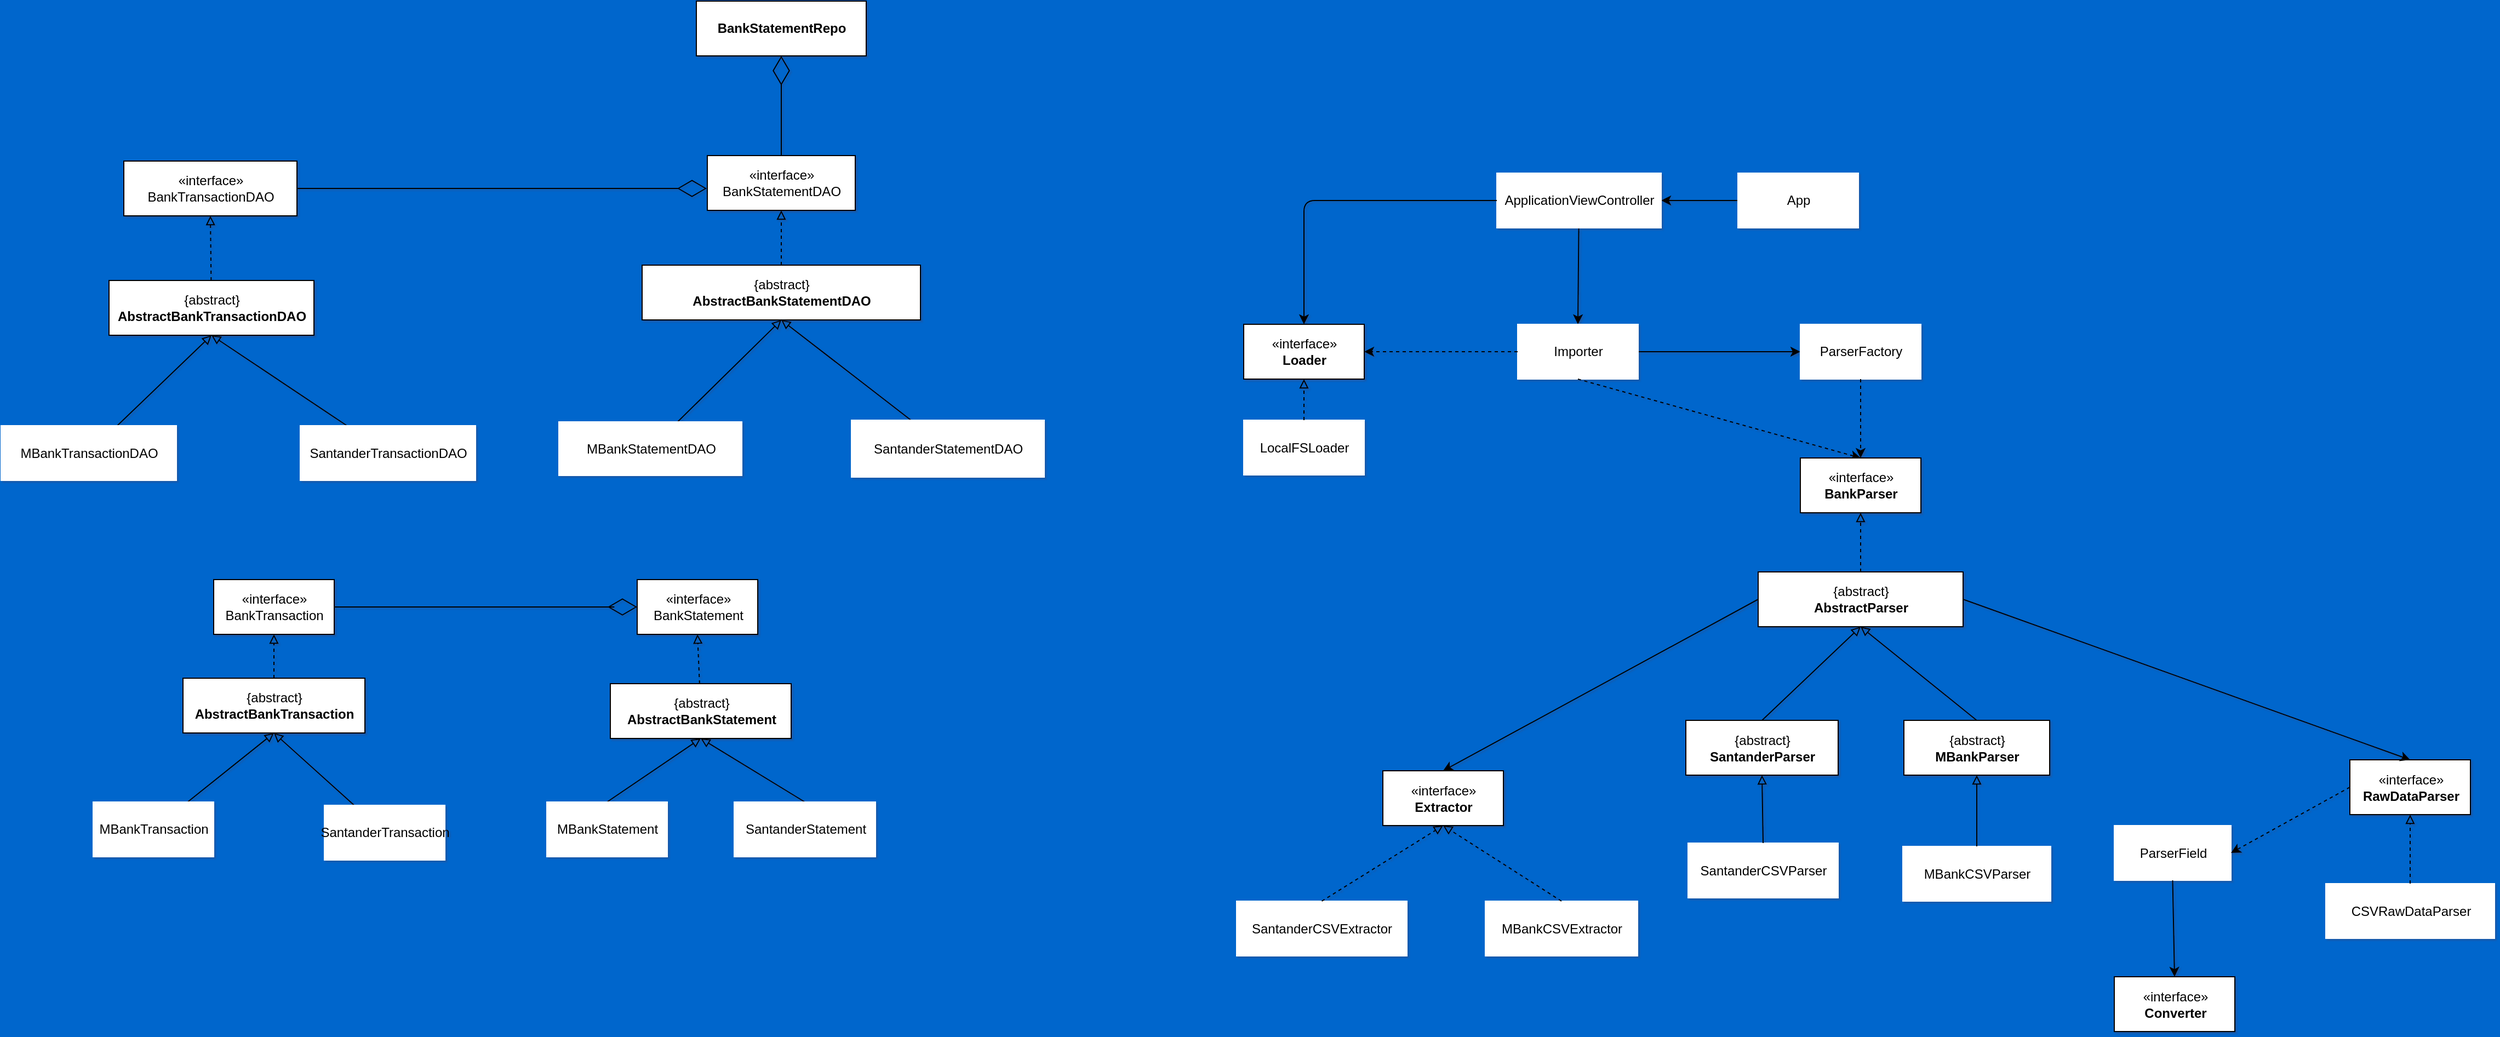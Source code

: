 <mxfile>
    <diagram id="9rj-6rYq0620FnUQyq_z" name="Diagram klas">
        <mxGraphModel dx="2849" dy="771" grid="0" gridSize="10" guides="1" tooltips="1" connect="1" arrows="1" fold="1" page="1" pageScale="1" pageWidth="1700" pageHeight="1100" background="#0066CC" math="0" shadow="1">
            <root>
                <mxCell id="0"/>
                <mxCell id="1" parent="0"/>
                <mxCell id="23" value="«interface»&lt;br&gt;BankTransaction" style="html=1;" parent="1" vertex="1">
                    <mxGeometry x="-820" y="612" width="110" height="50" as="geometry"/>
                </mxCell>
                <mxCell id="30" style="edgeStyle=none;html=1;entryX=0.5;entryY=1;entryDx=0;entryDy=0;endArrow=block;endFill=0;dashed=1;" parent="1" source="24" target="23" edge="1">
                    <mxGeometry relative="1" as="geometry"/>
                </mxCell>
                <mxCell id="24" value="{abstract}&lt;br&gt;&lt;b&gt;AbstractBankTransaction&lt;/b&gt;" style="html=1;" parent="1" vertex="1">
                    <mxGeometry x="-848" y="702" width="166" height="50" as="geometry"/>
                </mxCell>
                <mxCell id="29" style="edgeStyle=none;html=1;entryX=0.5;entryY=1;entryDx=0;entryDy=0;endArrow=block;endFill=0;" parent="1" source="26" target="24" edge="1">
                    <mxGeometry relative="1" as="geometry"/>
                </mxCell>
                <mxCell id="26" value="SantanderTransaction" style="html=1;strokeColor=#FFFFFF;" parent="1" vertex="1">
                    <mxGeometry x="-719" y="818" width="110" height="50" as="geometry"/>
                </mxCell>
                <mxCell id="28" style="edgeStyle=none;html=1;entryX=0.5;entryY=1;entryDx=0;entryDy=0;endArrow=block;endFill=0;" parent="1" source="27" target="24" edge="1">
                    <mxGeometry relative="1" as="geometry"/>
                </mxCell>
                <mxCell id="27" value="MBankTransaction" style="html=1;strokeColor=#FFFFFF;" parent="1" vertex="1">
                    <mxGeometry x="-930" y="815" width="110" height="50" as="geometry"/>
                </mxCell>
                <mxCell id="34" value="«interface»&lt;br&gt;BankStatement" style="html=1;" parent="1" vertex="1">
                    <mxGeometry x="-433.5" y="612" width="110" height="50" as="geometry"/>
                </mxCell>
                <mxCell id="35" style="edgeStyle=none;html=1;entryX=0.5;entryY=1;entryDx=0;entryDy=0;endArrow=block;endFill=0;dashed=1;" parent="1" source="36" target="34" edge="1">
                    <mxGeometry relative="1" as="geometry"/>
                </mxCell>
                <mxCell id="36" value="{abstract}&lt;br&gt;&lt;b&gt;AbstractBankStatement&lt;/b&gt;" style="html=1;" parent="1" vertex="1">
                    <mxGeometry x="-458" y="707" width="165" height="50" as="geometry"/>
                </mxCell>
                <mxCell id="37" style="edgeStyle=none;html=1;entryX=0.5;entryY=1;entryDx=0;entryDy=0;endArrow=block;endFill=0;exitX=0.5;exitY=0;exitDx=0;exitDy=0;" parent="1" source="38" target="36" edge="1">
                    <mxGeometry relative="1" as="geometry">
                        <mxPoint x="-447.5" y="807" as="sourcePoint"/>
                    </mxGeometry>
                </mxCell>
                <mxCell id="38" value="SantanderStatement" style="html=1;strokeColor=#FFFFFF;" parent="1" vertex="1">
                    <mxGeometry x="-345" y="815" width="129" height="50" as="geometry"/>
                </mxCell>
                <mxCell id="39" style="edgeStyle=none;html=1;entryX=0.5;entryY=1;entryDx=0;entryDy=0;endArrow=block;endFill=0;exitX=0.5;exitY=0;exitDx=0;exitDy=0;" parent="1" source="40" target="36" edge="1">
                    <mxGeometry relative="1" as="geometry">
                        <mxPoint x="-297.109" y="819" as="sourcePoint"/>
                    </mxGeometry>
                </mxCell>
                <mxCell id="40" value="MBankStatement" style="html=1;strokeColor=#FFFFFF;" parent="1" vertex="1">
                    <mxGeometry x="-516" y="815" width="110" height="50" as="geometry"/>
                </mxCell>
                <mxCell id="43" value="" style="endArrow=diamondThin;endFill=0;endSize=24;html=1;exitX=1;exitY=0.5;exitDx=0;exitDy=0;entryX=0;entryY=0.5;entryDx=0;entryDy=0;" parent="1" source="23" target="34" edge="1">
                    <mxGeometry width="160" relative="1" as="geometry">
                        <mxPoint x="-650" y="640.5" as="sourcePoint"/>
                        <mxPoint x="-490" y="640.5" as="targetPoint"/>
                        <Array as="points">
                            <mxPoint x="-452" y="637"/>
                        </Array>
                    </mxGeometry>
                </mxCell>
                <mxCell id="60" style="edgeStyle=none;html=1;entryX=1;entryY=0.5;entryDx=0;entryDy=0;endArrow=classic;endFill=1;" parent="1" source="44" target="58" edge="1">
                    <mxGeometry relative="1" as="geometry"/>
                </mxCell>
                <mxCell id="44" value="App" style="html=1;strokeColor=#FFFFFF;" parent="1" vertex="1">
                    <mxGeometry x="571" y="241" width="110" height="50" as="geometry"/>
                </mxCell>
                <mxCell id="75" style="edgeStyle=none;html=1;entryX=0.5;entryY=0;entryDx=0;entryDy=0;endArrow=classic;endFill=1;" parent="1" source="58" target="70" edge="1">
                    <mxGeometry relative="1" as="geometry"/>
                </mxCell>
                <mxCell id="58" value="ApplicationViewController" style="html=1;strokeColor=#FFFFFF;" parent="1" vertex="1">
                    <mxGeometry x="351" y="241" width="150" height="50" as="geometry"/>
                </mxCell>
                <mxCell id="69" style="edgeStyle=none;html=1;entryX=0;entryY=0.5;entryDx=0;entryDy=0;endArrow=classic;endFill=1;" parent="1" source="70" target="71" edge="1">
                    <mxGeometry relative="1" as="geometry"/>
                </mxCell>
                <mxCell id="70" value="Importer" style="html=1;strokeColor=#FFFFFF;" parent="1" vertex="1">
                    <mxGeometry x="370" y="379" width="110" height="50" as="geometry"/>
                </mxCell>
                <mxCell id="71" value="ParserFactory" style="html=1;strokeColor=#FFFFFF;" parent="1" vertex="1">
                    <mxGeometry x="628" y="379" width="110" height="50" as="geometry"/>
                </mxCell>
                <mxCell id="104" style="edgeStyle=none;html=1;entryX=0.5;entryY=1;entryDx=0;entryDy=0;endArrow=diamondThin;endFill=0;endSize=24;" parent="1" source="82" target="102" edge="1">
                    <mxGeometry relative="1" as="geometry"/>
                </mxCell>
                <mxCell id="82" value="«interface»&lt;br&gt;BankStatementDAO" style="html=1;" parent="1" vertex="1">
                    <mxGeometry x="-369.5" y="225" width="135" height="50" as="geometry"/>
                </mxCell>
                <mxCell id="83" value="{abstract}&lt;br&gt;&lt;b&gt;AbstractBankStatementDAO&lt;/b&gt;" style="html=1;" parent="1" vertex="1">
                    <mxGeometry x="-429" y="325" width="254" height="50" as="geometry"/>
                </mxCell>
                <mxCell id="95" style="edgeStyle=none;html=1;entryX=0.5;entryY=1;entryDx=0;entryDy=0;endArrow=block;endFill=0;" parent="1" source="84" target="83" edge="1">
                    <mxGeometry relative="1" as="geometry"/>
                </mxCell>
                <mxCell id="84" value="MBankStatementDAO" style="html=1;strokeColor=#FFFFFF;" parent="1" vertex="1">
                    <mxGeometry x="-505" y="468" width="167" height="49" as="geometry"/>
                </mxCell>
                <mxCell id="101" style="edgeStyle=none;html=1;entryX=0.5;entryY=1;entryDx=0;entryDy=0;endArrow=block;endFill=0;" parent="1" source="85" target="83" edge="1">
                    <mxGeometry relative="1" as="geometry"/>
                </mxCell>
                <mxCell id="85" value="SantanderStatementDAO" style="html=1;strokeColor=#FFFFFF;" parent="1" vertex="1">
                    <mxGeometry x="-238" y="466.5" width="176" height="52" as="geometry"/>
                </mxCell>
                <mxCell id="106" style="edgeStyle=none;html=1;endArrow=diamondThin;endFill=0;endSize=24;" parent="1" source="86" edge="1">
                    <mxGeometry relative="1" as="geometry">
                        <mxPoint x="-370" y="255" as="targetPoint"/>
                    </mxGeometry>
                </mxCell>
                <mxCell id="86" value="«interface»&lt;br&gt;BankTransactionDAO" style="html=1;" parent="1" vertex="1">
                    <mxGeometry x="-902" y="230" width="158" height="50" as="geometry"/>
                </mxCell>
                <mxCell id="98" style="edgeStyle=none;html=1;entryX=0.5;entryY=1;entryDx=0;entryDy=0;endArrow=block;endFill=0;" parent="1" source="90" target="87" edge="1">
                    <mxGeometry relative="1" as="geometry"/>
                </mxCell>
                <mxCell id="90" value="SantanderTransactionDAO" style="html=1;strokeColor=#FFFFFF;" parent="1" vertex="1">
                    <mxGeometry x="-741" y="471.5" width="160" height="50" as="geometry"/>
                </mxCell>
                <mxCell id="93" style="edgeStyle=none;html=1;endArrow=block;endFill=0;dashed=1;entryX=0.5;entryY=1;entryDx=0;entryDy=0;exitX=0.5;exitY=0;exitDx=0;exitDy=0;" parent="1" source="83" target="82" edge="1">
                    <mxGeometry relative="1" as="geometry">
                        <mxPoint x="-328.5" y="310" as="sourcePoint"/>
                        <mxPoint x="-275.5" y="290" as="targetPoint"/>
                    </mxGeometry>
                </mxCell>
                <mxCell id="103" style="edgeStyle=none;html=1;entryX=0.5;entryY=1;entryDx=0;entryDy=0;endArrow=block;endFill=0;dashed=1;" parent="1" source="87" target="86" edge="1">
                    <mxGeometry relative="1" as="geometry"/>
                </mxCell>
                <mxCell id="87" value="{abstract}&lt;br&gt;&lt;b&gt;AbstractBankTransactionDAO&lt;/b&gt;" style="html=1;" parent="1" vertex="1">
                    <mxGeometry x="-915.5" y="339" width="187" height="50" as="geometry"/>
                </mxCell>
                <mxCell id="97" style="edgeStyle=none;html=1;entryX=0.5;entryY=1;entryDx=0;entryDy=0;endArrow=block;endFill=0;" parent="1" source="89" target="87" edge="1">
                    <mxGeometry relative="1" as="geometry"/>
                </mxCell>
                <mxCell id="89" value="MBankTransactionDAO" style="html=1;strokeColor=#FFFFFF;" parent="1" vertex="1">
                    <mxGeometry x="-1014" y="471.5" width="160" height="50" as="geometry"/>
                </mxCell>
                <mxCell id="102" value="&lt;b&gt;BankStatementRepo&lt;/b&gt;" style="html=1;" parent="1" vertex="1">
                    <mxGeometry x="-379.5" y="84" width="155" height="50" as="geometry"/>
                </mxCell>
                <mxCell id="111" value="«interface»&lt;br&gt;&lt;b&gt;Loader&lt;/b&gt;" style="html=1;" parent="1" vertex="1">
                    <mxGeometry x="120" y="379" width="110" height="50" as="geometry"/>
                </mxCell>
                <mxCell id="112" value="LocalFSLoader" style="html=1;strokeColor=#FFFFFF;" parent="1" vertex="1">
                    <mxGeometry x="120" y="466.5" width="110" height="50" as="geometry"/>
                </mxCell>
                <mxCell id="113" style="edgeStyle=none;html=1;dashed=1;endArrow=block;endFill=0;entryX=0.5;entryY=1;entryDx=0;entryDy=0;exitX=0.5;exitY=0;exitDx=0;exitDy=0;" parent="1" source="112" target="111" edge="1">
                    <mxGeometry relative="1" as="geometry">
                        <mxPoint x="197" y="450" as="sourcePoint"/>
                        <mxPoint x="126" y="401" as="targetPoint"/>
                    </mxGeometry>
                </mxCell>
                <mxCell id="115" style="edgeStyle=none;html=1;entryX=1;entryY=0.5;entryDx=0;entryDy=0;endArrow=classic;endFill=1;endSize=6;startArrow=none;startFill=0;dashed=1;exitX=0;exitY=0.5;exitDx=0;exitDy=0;" parent="1" source="70" target="111" edge="1">
                    <mxGeometry relative="1" as="geometry">
                        <mxPoint x="426" y="504" as="sourcePoint"/>
                        <mxPoint x="726.5" y="504" as="targetPoint"/>
                    </mxGeometry>
                </mxCell>
                <mxCell id="116" style="edgeStyle=none;html=1;entryX=0.5;entryY=0;entryDx=0;entryDy=0;endArrow=classic;endFill=1;exitX=0;exitY=0.5;exitDx=0;exitDy=0;" parent="1" source="58" target="111" edge="1">
                    <mxGeometry relative="1" as="geometry">
                        <mxPoint x="180" y="270" as="sourcePoint"/>
                        <mxPoint x="435" y="389.0" as="targetPoint"/>
                        <Array as="points">
                            <mxPoint x="175" y="266"/>
                        </Array>
                    </mxGeometry>
                </mxCell>
                <mxCell id="118" value="«interface»&lt;br&gt;&lt;b&gt;Converter&lt;/b&gt;" style="html=1;" parent="1" vertex="1">
                    <mxGeometry x="914.5" y="974.5" width="110" height="50" as="geometry"/>
                </mxCell>
                <mxCell id="119" value="ParserField" style="html=1;strokeColor=#FFFFFF;" parent="1" vertex="1">
                    <mxGeometry x="914.5" y="836.5" width="106.5" height="50" as="geometry"/>
                </mxCell>
                <mxCell id="120" value="«interface»&lt;br&gt;&lt;b&gt;RawDataParser&lt;/b&gt;" style="html=1;" parent="1" vertex="1">
                    <mxGeometry x="1129.5" y="776.5" width="110" height="50" as="geometry"/>
                </mxCell>
                <mxCell id="121" value="CSVRawDataParser" style="html=1;strokeColor=#FFFFFF;" parent="1" vertex="1">
                    <mxGeometry x="1107.5" y="889.5" width="154" height="50" as="geometry"/>
                </mxCell>
                <mxCell id="123" value="«interface»&lt;br&gt;&lt;b&gt;Extractor&lt;/b&gt;" style="html=1;" parent="1" vertex="1">
                    <mxGeometry x="247" y="786.5" width="110" height="50" as="geometry"/>
                </mxCell>
                <mxCell id="124" value="SantanderCSVExtractor" style="html=1;strokeColor=#FFFFFF;" parent="1" vertex="1">
                    <mxGeometry x="113.5" y="905.5" width="155.5" height="50" as="geometry"/>
                </mxCell>
                <mxCell id="125" value="MBankCSVExtractor" style="html=1;strokeColor=#FFFFFF;" parent="1" vertex="1">
                    <mxGeometry x="340.5" y="905.5" width="139" height="50" as="geometry"/>
                </mxCell>
                <mxCell id="126" value="{abstract}&lt;br&gt;&lt;b&gt;AbstractParser&lt;/b&gt;" style="html=1;" parent="1" vertex="1">
                    <mxGeometry x="589.5" y="605" width="187" height="50" as="geometry"/>
                </mxCell>
                <mxCell id="128" value="SantanderCSVParser" style="html=1;strokeColor=#FFFFFF;" parent="1" vertex="1">
                    <mxGeometry x="525.5" y="852.5" width="137" height="50" as="geometry"/>
                </mxCell>
                <mxCell id="129" value="MBankCSVParser" style="html=1;strokeColor=#FFFFFF;" parent="1" vertex="1">
                    <mxGeometry x="721.5" y="855.5" width="135" height="50" as="geometry"/>
                </mxCell>
                <mxCell id="130" style="edgeStyle=none;html=1;endArrow=block;endFill=0;entryX=0.5;entryY=1;entryDx=0;entryDy=0;exitX=0.5;exitY=0;exitDx=0;exitDy=0;" parent="1" source="128" target="149" edge="1">
                    <mxGeometry relative="1" as="geometry">
                        <mxPoint x="621.5" y="743" as="sourcePoint"/>
                        <mxPoint x="556.5" y="697" as="targetPoint"/>
                    </mxGeometry>
                </mxCell>
                <mxCell id="132" style="edgeStyle=none;html=1;endArrow=block;endFill=0;entryX=0.5;entryY=1;entryDx=0;entryDy=0;exitX=0.5;exitY=0;exitDx=0;exitDy=0;" parent="1" source="129" target="150" edge="1">
                    <mxGeometry relative="1" as="geometry">
                        <mxPoint x="617.5" y="761" as="sourcePoint"/>
                        <mxPoint x="693" y="665" as="targetPoint"/>
                    </mxGeometry>
                </mxCell>
                <mxCell id="133" style="edgeStyle=none;html=1;dashed=1;endArrow=block;endFill=0;entryX=0.5;entryY=1;entryDx=0;entryDy=0;exitX=0.5;exitY=0;exitDx=0;exitDy=0;" parent="1" source="121" target="120" edge="1">
                    <mxGeometry relative="1" as="geometry">
                        <mxPoint x="598" y="768" as="sourcePoint"/>
                        <mxPoint x="598" y="730.5" as="targetPoint"/>
                    </mxGeometry>
                </mxCell>
                <mxCell id="134" style="edgeStyle=none;html=1;dashed=1;endArrow=block;endFill=0;entryX=0.5;entryY=1;entryDx=0;entryDy=0;exitX=0.5;exitY=0;exitDx=0;exitDy=0;" parent="1" source="124" target="123" edge="1">
                    <mxGeometry relative="1" as="geometry">
                        <mxPoint x="362" y="665.5" as="sourcePoint"/>
                        <mxPoint x="359.5" y="601.5" as="targetPoint"/>
                    </mxGeometry>
                </mxCell>
                <mxCell id="135" style="edgeStyle=none;html=1;dashed=1;endArrow=block;endFill=0;exitX=0.5;exitY=0;exitDx=0;exitDy=0;entryX=0.5;entryY=1;entryDx=0;entryDy=0;" parent="1" source="125" target="123" edge="1">
                    <mxGeometry relative="1" as="geometry">
                        <mxPoint x="212.5" y="915.5" as="sourcePoint"/>
                        <mxPoint x="311" y="842.5" as="targetPoint"/>
                    </mxGeometry>
                </mxCell>
                <mxCell id="136" style="edgeStyle=none;html=1;entryX=0.5;entryY=0;entryDx=0;entryDy=0;endArrow=classic;endFill=1;exitX=1;exitY=0.5;exitDx=0;exitDy=0;" parent="1" source="126" target="120" edge="1">
                    <mxGeometry relative="1" as="geometry">
                        <mxPoint x="559.5" y="500.5" as="sourcePoint"/>
                        <mxPoint x="796" y="500.5" as="targetPoint"/>
                    </mxGeometry>
                </mxCell>
                <mxCell id="138" style="edgeStyle=none;html=1;entryX=0.5;entryY=0;entryDx=0;entryDy=0;endArrow=classic;endFill=1;exitX=0.5;exitY=1;exitDx=0;exitDy=0;" parent="1" source="119" target="118" edge="1">
                    <mxGeometry relative="1" as="geometry">
                        <mxPoint x="282.5" y="1067" as="sourcePoint"/>
                        <mxPoint x="629.48" y="923" as="targetPoint"/>
                    </mxGeometry>
                </mxCell>
                <mxCell id="141" style="edgeStyle=none;html=1;endArrow=classic;endFill=1;endSize=6;startArrow=none;startFill=0;dashed=1;entryX=1;entryY=0.5;entryDx=0;entryDy=0;exitX=0;exitY=0.5;exitDx=0;exitDy=0;" parent="1" source="120" target="119" edge="1">
                    <mxGeometry relative="1" as="geometry">
                        <mxPoint x="1106.5" y="777.5" as="sourcePoint"/>
                        <mxPoint x="993.5" y="929.5" as="targetPoint"/>
                    </mxGeometry>
                </mxCell>
                <mxCell id="142" style="edgeStyle=none;html=1;entryX=0.5;entryY=0;entryDx=0;entryDy=0;endArrow=classic;endFill=1;exitX=0;exitY=0.5;exitDx=0;exitDy=0;" parent="1" source="126" target="123" edge="1">
                    <mxGeometry relative="1" as="geometry">
                        <mxPoint x="786.5" y="640" as="sourcePoint"/>
                        <mxPoint x="960.5" y="872.5" as="targetPoint"/>
                    </mxGeometry>
                </mxCell>
                <mxCell id="147" style="edgeStyle=none;html=1;endArrow=classic;endFill=1;endSize=6;startArrow=none;startFill=0;dashed=1;exitX=0.5;exitY=1;exitDx=0;exitDy=0;entryX=0.5;entryY=0;entryDx=0;entryDy=0;" parent="1" source="70" target="153" edge="1">
                    <mxGeometry relative="1" as="geometry">
                        <mxPoint x="836" y="811" as="sourcePoint"/>
                        <mxPoint x="680" y="486" as="targetPoint"/>
                    </mxGeometry>
                </mxCell>
                <mxCell id="148" style="edgeStyle=none;html=1;endArrow=classic;endFill=1;endSize=6;startArrow=none;startFill=0;dashed=1;exitX=0.5;exitY=1;exitDx=0;exitDy=0;entryX=0.5;entryY=0;entryDx=0;entryDy=0;" parent="1" source="71" target="153" edge="1">
                    <mxGeometry relative="1" as="geometry">
                        <mxPoint x="441" y="439" as="sourcePoint"/>
                        <mxPoint x="709" y="493" as="targetPoint"/>
                    </mxGeometry>
                </mxCell>
                <mxCell id="149" value="{abstract}&lt;br&gt;&lt;b&gt;SantanderParser&lt;br&gt;&lt;/b&gt;" style="html=1;" parent="1" vertex="1">
                    <mxGeometry x="523.5" y="740.5" width="139" height="50" as="geometry"/>
                </mxCell>
                <mxCell id="150" value="{abstract}&lt;br&gt;&lt;b&gt;MBankParser&lt;br&gt;&lt;/b&gt;" style="html=1;" parent="1" vertex="1">
                    <mxGeometry x="722.5" y="740.5" width="133" height="50" as="geometry"/>
                </mxCell>
                <mxCell id="151" style="edgeStyle=none;html=1;endArrow=block;endFill=0;entryX=0.5;entryY=1;entryDx=0;entryDy=0;exitX=0.5;exitY=0;exitDx=0;exitDy=0;" parent="1" source="150" target="126" edge="1">
                    <mxGeometry relative="1" as="geometry">
                        <mxPoint x="799" y="862.5" as="sourcePoint"/>
                        <mxPoint x="799" y="800.5" as="targetPoint"/>
                    </mxGeometry>
                </mxCell>
                <mxCell id="152" style="edgeStyle=none;html=1;endArrow=block;endFill=0;entryX=0.5;entryY=1;entryDx=0;entryDy=0;exitX=0.5;exitY=0;exitDx=0;exitDy=0;" parent="1" source="149" target="126" edge="1">
                    <mxGeometry relative="1" as="geometry">
                        <mxPoint x="799" y="750.5" as="sourcePoint"/>
                        <mxPoint x="693" y="665" as="targetPoint"/>
                    </mxGeometry>
                </mxCell>
                <mxCell id="153" value="«interface»&lt;br&gt;&lt;b&gt;BankParser&lt;/b&gt;" style="html=1;" parent="1" vertex="1">
                    <mxGeometry x="628" y="501" width="110" height="50" as="geometry"/>
                </mxCell>
                <mxCell id="154" style="edgeStyle=none;html=1;dashed=1;endArrow=block;endFill=0;exitX=0.5;exitY=0;exitDx=0;exitDy=0;entryX=0.5;entryY=1;entryDx=0;entryDy=0;" parent="1" source="126" target="153" edge="1">
                    <mxGeometry relative="1" as="geometry">
                        <mxPoint x="420" y="915.5" as="sourcePoint"/>
                        <mxPoint x="312.0" y="846.5" as="targetPoint"/>
                    </mxGeometry>
                </mxCell>
            </root>
        </mxGraphModel>
    </diagram>
    <diagram name="klasy z metodami" id="agTFWFtq0C2pHBZe1AcX">
        <mxGraphModel grid="0" gridSize="10" guides="1" tooltips="1" connect="1" arrows="1" page="1" fold="1" pageScale="1" pageWidth="1100" pageHeight="1700" background="#000099" math="0" shadow="1">
            <root>
                <mxCell id="LFyHHrzgRgcjyiM7V5c0-0"/>
                <mxCell id="LFyHHrzgRgcjyiM7V5c0-1" parent="LFyHHrzgRgcjyiM7V5c0-0"/>
                <mxCell id="LFyHHrzgRgcjyiM7V5c0-2" value="&amp;laquo;interface&amp;raquo;&lt;br&gt;&lt;b&gt;Name&lt;/b&gt;" style="html=1;" parent="LFyHHrzgRgcjyiM7V5c0-1" vertex="1">
                    <mxGeometry x="10" y="10" width="110" height="50" as="geometry"/>
                </mxCell>
                <mxCell id="LFyHHrzgRgcjyiM7V5c0-3" value="KlasaJakaś" style="html=1;strokeColor=#FFFFFF;" parent="LFyHHrzgRgcjyiM7V5c0-1" vertex="1">
                    <mxGeometry x="250" y="10" width="110" height="50" as="geometry"/>
                </mxCell>
                <mxCell id="LFyHHrzgRgcjyiM7V5c0-4" value="{abstract}&lt;br&gt;&lt;b&gt;Name&lt;/b&gt;" style="html=1;" parent="LFyHHrzgRgcjyiM7V5c0-1" vertex="1">
                    <mxGeometry x="130" y="10" width="110" height="50" as="geometry"/>
                </mxCell>
                <mxCell id="LFyHHrzgRgcjyiM7V5c0-5" value="«interface»&lt;br&gt;BankTransaction" style="html=1;" parent="LFyHHrzgRgcjyiM7V5c0-1" vertex="1">
                    <mxGeometry x="170" y="240" width="110" height="50" as="geometry"/>
                </mxCell>
                <mxCell id="LFyHHrzgRgcjyiM7V5c0-6" style="edgeStyle=none;html=1;entryX=0.5;entryY=1;entryDx=0;entryDy=0;endArrow=block;endFill=0;dashed=1;" parent="LFyHHrzgRgcjyiM7V5c0-1" source="LFyHHrzgRgcjyiM7V5c0-7" target="LFyHHrzgRgcjyiM7V5c0-5" edge="1">
                    <mxGeometry relative="1" as="geometry"/>
                </mxCell>
                <mxCell id="LFyHHrzgRgcjyiM7V5c0-7" value="{abstract}&lt;br&gt;&lt;b&gt;AbstractBankTransaction&lt;/b&gt;" style="html=1;" parent="LFyHHrzgRgcjyiM7V5c0-1" vertex="1">
                    <mxGeometry x="142" y="330" width="166" height="50" as="geometry"/>
                </mxCell>
                <mxCell id="LFyHHrzgRgcjyiM7V5c0-8" style="edgeStyle=none;html=1;entryX=0.5;entryY=1;entryDx=0;entryDy=0;endArrow=block;endFill=0;" parent="LFyHHrzgRgcjyiM7V5c0-1" source="LFyHHrzgRgcjyiM7V5c0-9" target="LFyHHrzgRgcjyiM7V5c0-7" edge="1">
                    <mxGeometry relative="1" as="geometry"/>
                </mxCell>
                <mxCell id="LFyHHrzgRgcjyiM7V5c0-9" value="SantanderTransaction" style="html=1;strokeColor=#FFFFFF;" parent="LFyHHrzgRgcjyiM7V5c0-1" vertex="1">
                    <mxGeometry x="271" y="446" width="110" height="50" as="geometry"/>
                </mxCell>
                <mxCell id="LFyHHrzgRgcjyiM7V5c0-10" style="edgeStyle=none;html=1;entryX=0.5;entryY=1;entryDx=0;entryDy=0;endArrow=block;endFill=0;" parent="LFyHHrzgRgcjyiM7V5c0-1" source="LFyHHrzgRgcjyiM7V5c0-11" target="LFyHHrzgRgcjyiM7V5c0-7" edge="1">
                    <mxGeometry relative="1" as="geometry"/>
                </mxCell>
                <mxCell id="LFyHHrzgRgcjyiM7V5c0-11" value="MBankTransaction" style="html=1;strokeColor=#FFFFFF;" parent="LFyHHrzgRgcjyiM7V5c0-1" vertex="1">
                    <mxGeometry x="60" y="443" width="110" height="50" as="geometry"/>
                </mxCell>
                <mxCell id="LFyHHrzgRgcjyiM7V5c0-12" value="«interface»&lt;br&gt;BankStatement" style="html=1;" parent="LFyHHrzgRgcjyiM7V5c0-1" vertex="1">
                    <mxGeometry x="556.5" y="240" width="110" height="50" as="geometry"/>
                </mxCell>
                <mxCell id="LFyHHrzgRgcjyiM7V5c0-13" style="edgeStyle=none;html=1;entryX=0.5;entryY=1;entryDx=0;entryDy=0;endArrow=block;endFill=0;dashed=1;" parent="LFyHHrzgRgcjyiM7V5c0-1" source="LFyHHrzgRgcjyiM7V5c0-14" target="LFyHHrzgRgcjyiM7V5c0-12" edge="1">
                    <mxGeometry relative="1" as="geometry"/>
                </mxCell>
                <mxCell id="LFyHHrzgRgcjyiM7V5c0-14" value="{abstract}&lt;br&gt;&lt;b&gt;AbstractBankStatement&lt;/b&gt;" style="html=1;" parent="LFyHHrzgRgcjyiM7V5c0-1" vertex="1">
                    <mxGeometry x="532" y="335" width="165" height="50" as="geometry"/>
                </mxCell>
                <mxCell id="LFyHHrzgRgcjyiM7V5c0-15" style="edgeStyle=none;html=1;entryX=0.5;entryY=1;entryDx=0;entryDy=0;endArrow=block;endFill=0;exitX=0.5;exitY=0;exitDx=0;exitDy=0;" parent="LFyHHrzgRgcjyiM7V5c0-1" source="LFyHHrzgRgcjyiM7V5c0-16" target="LFyHHrzgRgcjyiM7V5c0-14" edge="1">
                    <mxGeometry relative="1" as="geometry">
                        <mxPoint x="542.5" y="435" as="sourcePoint"/>
                    </mxGeometry>
                </mxCell>
                <mxCell id="LFyHHrzgRgcjyiM7V5c0-16" value="SantanderStatement" style="html=1;strokeColor=#FFFFFF;" parent="LFyHHrzgRgcjyiM7V5c0-1" vertex="1">
                    <mxGeometry x="645" y="443" width="129" height="50" as="geometry"/>
                </mxCell>
                <mxCell id="LFyHHrzgRgcjyiM7V5c0-17" style="edgeStyle=none;html=1;entryX=0.5;entryY=1;entryDx=0;entryDy=0;endArrow=block;endFill=0;exitX=0.5;exitY=0;exitDx=0;exitDy=0;" parent="LFyHHrzgRgcjyiM7V5c0-1" source="LFyHHrzgRgcjyiM7V5c0-18" target="LFyHHrzgRgcjyiM7V5c0-14" edge="1">
                    <mxGeometry relative="1" as="geometry">
                        <mxPoint x="692.891" y="447" as="sourcePoint"/>
                    </mxGeometry>
                </mxCell>
                <mxCell id="LFyHHrzgRgcjyiM7V5c0-18" value="MBankStatement" style="html=1;strokeColor=#FFFFFF;" parent="LFyHHrzgRgcjyiM7V5c0-1" vertex="1">
                    <mxGeometry x="474" y="443" width="110" height="50" as="geometry"/>
                </mxCell>
                <mxCell id="LFyHHrzgRgcjyiM7V5c0-19" value="" style="endArrow=diamondThin;endFill=0;endSize=24;html=1;exitX=1;exitY=0.5;exitDx=0;exitDy=0;entryX=0;entryY=0.5;entryDx=0;entryDy=0;" parent="LFyHHrzgRgcjyiM7V5c0-1" source="LFyHHrzgRgcjyiM7V5c0-5" target="LFyHHrzgRgcjyiM7V5c0-12" edge="1">
                    <mxGeometry width="160" relative="1" as="geometry">
                        <mxPoint x="340" y="268.5" as="sourcePoint"/>
                        <mxPoint x="500" y="268.5" as="targetPoint"/>
                        <Array as="points">
                            <mxPoint x="538" y="265"/>
                        </Array>
                    </mxGeometry>
                </mxCell>
                <mxCell id="LFyHHrzgRgcjyiM7V5c0-20" style="edgeStyle=none;html=1;entryX=1;entryY=0.5;entryDx=0;entryDy=0;endArrow=classic;endFill=1;" parent="LFyHHrzgRgcjyiM7V5c0-1" source="LFyHHrzgRgcjyiM7V5c0-22" target="LFyHHrzgRgcjyiM7V5c0-24" edge="1">
                    <mxGeometry relative="1" as="geometry"/>
                </mxCell>
                <mxCell id="LFyHHrzgRgcjyiM7V5c0-21" style="edgeStyle=none;html=1;entryX=0;entryY=0.5;entryDx=0;entryDy=0;startArrow=none;startFill=0;endArrow=classic;endFill=1;endSize=6;" parent="LFyHHrzgRgcjyiM7V5c0-1" source="LFyHHrzgRgcjyiM7V5c0-22" target="LFyHHrzgRgcjyiM7V5c0-48" edge="1">
                    <mxGeometry relative="1" as="geometry"/>
                </mxCell>
                <mxCell id="LFyHHrzgRgcjyiM7V5c0-22" value="App" style="html=1;strokeColor=#FFFFFF;" parent="LFyHHrzgRgcjyiM7V5c0-1" vertex="1">
                    <mxGeometry x="701" y="550" width="110" height="50" as="geometry"/>
                </mxCell>
                <mxCell id="LFyHHrzgRgcjyiM7V5c0-23" style="edgeStyle=none;html=1;entryX=0.5;entryY=0;entryDx=0;entryDy=0;endArrow=classic;endFill=1;" parent="LFyHHrzgRgcjyiM7V5c0-1" source="LFyHHrzgRgcjyiM7V5c0-24" target="LFyHHrzgRgcjyiM7V5c0-34" edge="1">
                    <mxGeometry relative="1" as="geometry"/>
                </mxCell>
                <mxCell id="LFyHHrzgRgcjyiM7V5c0-24" value="ApplicationViewController" style="html=1;strokeColor=#FFFFFF;" parent="LFyHHrzgRgcjyiM7V5c0-1" vertex="1">
                    <mxGeometry x="481" y="550" width="150" height="50" as="geometry"/>
                </mxCell>
                <mxCell id="LFyHHrzgRgcjyiM7V5c0-25" style="edgeStyle=none;html=1;entryX=0.5;entryY=1;entryDx=0;entryDy=0;dashed=1;endArrow=diamondThin;endFill=1;endSize=18;" parent="LFyHHrzgRgcjyiM7V5c0-1" source="LFyHHrzgRgcjyiM7V5c0-26" target="LFyHHrzgRgcjyiM7V5c0-34" edge="1">
                    <mxGeometry relative="1" as="geometry"/>
                </mxCell>
                <mxCell id="LFyHHrzgRgcjyiM7V5c0-26" value="Loader" style="html=1;strokeColor=#FFFFFF;" parent="LFyHHrzgRgcjyiM7V5c0-1" vertex="1">
                    <mxGeometry x="500" y="778" width="110" height="50" as="geometry"/>
                </mxCell>
                <mxCell id="LFyHHrzgRgcjyiM7V5c0-27" value="«interface»&lt;br&gt;&lt;b&gt;Parser&lt;/b&gt;" style="html=1;" parent="LFyHHrzgRgcjyiM7V5c0-1" vertex="1">
                    <mxGeometry x="760" y="778" width="110" height="50" as="geometry"/>
                </mxCell>
                <mxCell id="LFyHHrzgRgcjyiM7V5c0-28" style="edgeStyle=none;html=1;entryX=0.5;entryY=1;entryDx=0;entryDy=0;dashed=1;endArrow=block;endFill=0;" parent="LFyHHrzgRgcjyiM7V5c0-1" source="LFyHHrzgRgcjyiM7V5c0-29" target="LFyHHrzgRgcjyiM7V5c0-27" edge="1">
                    <mxGeometry relative="1" as="geometry"/>
                </mxCell>
                <mxCell id="LFyHHrzgRgcjyiM7V5c0-29" value="SantanderParser" style="html=1;strokeColor=#FFFFFF;" parent="LFyHHrzgRgcjyiM7V5c0-1" vertex="1">
                    <mxGeometry x="689" y="858" width="110" height="50" as="geometry"/>
                </mxCell>
                <mxCell id="LFyHHrzgRgcjyiM7V5c0-30" style="edgeStyle=none;html=1;entryX=0.5;entryY=1;entryDx=0;entryDy=0;dashed=1;endArrow=block;endFill=0;" parent="LFyHHrzgRgcjyiM7V5c0-1" source="LFyHHrzgRgcjyiM7V5c0-31" target="LFyHHrzgRgcjyiM7V5c0-27" edge="1">
                    <mxGeometry relative="1" as="geometry"/>
                </mxCell>
                <mxCell id="LFyHHrzgRgcjyiM7V5c0-31" value="MBankParser" style="html=1;strokeColor=#FFFFFF;" parent="LFyHHrzgRgcjyiM7V5c0-1" vertex="1">
                    <mxGeometry x="840" y="858" width="110" height="50" as="geometry"/>
                </mxCell>
                <mxCell id="LFyHHrzgRgcjyiM7V5c0-32" style="edgeStyle=none;html=1;entryX=0;entryY=0.5;entryDx=0;entryDy=0;endArrow=classic;endFill=1;" parent="LFyHHrzgRgcjyiM7V5c0-1" source="LFyHHrzgRgcjyiM7V5c0-34" target="LFyHHrzgRgcjyiM7V5c0-36" edge="1">
                    <mxGeometry relative="1" as="geometry"/>
                </mxCell>
                <mxCell id="LFyHHrzgRgcjyiM7V5c0-33" style="edgeStyle=none;html=1;entryX=0;entryY=0.5;entryDx=0;entryDy=0;endArrow=classic;endFill=1;endSize=6;startArrow=none;startFill=0;dashed=1;" parent="LFyHHrzgRgcjyiM7V5c0-1" source="LFyHHrzgRgcjyiM7V5c0-34" target="LFyHHrzgRgcjyiM7V5c0-27" edge="1">
                    <mxGeometry relative="1" as="geometry"/>
                </mxCell>
                <mxCell id="LFyHHrzgRgcjyiM7V5c0-34" value="Importer" style="html=1;strokeColor=#FFFFFF;" parent="LFyHHrzgRgcjyiM7V5c0-1" vertex="1">
                    <mxGeometry x="500" y="688" width="110" height="50" as="geometry"/>
                </mxCell>
                <mxCell id="LFyHHrzgRgcjyiM7V5c0-35" style="edgeStyle=none;html=1;entryX=0.5;entryY=0;entryDx=0;entryDy=0;dashed=1;" parent="LFyHHrzgRgcjyiM7V5c0-1" source="LFyHHrzgRgcjyiM7V5c0-36" target="LFyHHrzgRgcjyiM7V5c0-27" edge="1">
                    <mxGeometry relative="1" as="geometry"/>
                </mxCell>
                <mxCell id="LFyHHrzgRgcjyiM7V5c0-36" value="ParserFactory" style="html=1;strokeColor=#FFFFFF;" parent="LFyHHrzgRgcjyiM7V5c0-1" vertex="1">
                    <mxGeometry x="760" y="688" width="110" height="50" as="geometry"/>
                </mxCell>
                <mxCell id="LFyHHrzgRgcjyiM7V5c0-37" style="edgeStyle=none;html=1;entryX=0.5;entryY=1;entryDx=0;entryDy=0;endArrow=diamondThin;endFill=0;endSize=24;" parent="LFyHHrzgRgcjyiM7V5c0-1" source="LFyHHrzgRgcjyiM7V5c0-38" target="LFyHHrzgRgcjyiM7V5c0-54" edge="1">
                    <mxGeometry relative="1" as="geometry"/>
                </mxCell>
                <mxCell id="LFyHHrzgRgcjyiM7V5c0-38" value="«interface»&lt;br&gt;BankStatementDAO" style="html=1;" parent="LFyHHrzgRgcjyiM7V5c0-1" vertex="1">
                    <mxGeometry x="-369.5" y="225" width="135" height="50" as="geometry"/>
                </mxCell>
                <mxCell id="LFyHHrzgRgcjyiM7V5c0-39" value="{abstract}&lt;br&gt;&lt;b&gt;AbstractBankStatementDAO&lt;/b&gt;" style="html=1;" parent="LFyHHrzgRgcjyiM7V5c0-1" vertex="1">
                    <mxGeometry x="-429" y="325" width="254" height="50" as="geometry"/>
                </mxCell>
                <mxCell id="LFyHHrzgRgcjyiM7V5c0-40" style="edgeStyle=none;html=1;entryX=0.5;entryY=1;entryDx=0;entryDy=0;endArrow=block;endFill=0;" parent="LFyHHrzgRgcjyiM7V5c0-1" source="LFyHHrzgRgcjyiM7V5c0-41" target="LFyHHrzgRgcjyiM7V5c0-39" edge="1">
                    <mxGeometry relative="1" as="geometry"/>
                </mxCell>
                <mxCell id="LFyHHrzgRgcjyiM7V5c0-41" value="MBankStatementDAO" style="html=1;strokeColor=#FFFFFF;" parent="LFyHHrzgRgcjyiM7V5c0-1" vertex="1">
                    <mxGeometry x="-505" y="468" width="167" height="49" as="geometry"/>
                </mxCell>
                <mxCell id="LFyHHrzgRgcjyiM7V5c0-42" style="edgeStyle=none;html=1;entryX=0.5;entryY=1;entryDx=0;entryDy=0;endArrow=block;endFill=0;" parent="LFyHHrzgRgcjyiM7V5c0-1" source="LFyHHrzgRgcjyiM7V5c0-43" target="LFyHHrzgRgcjyiM7V5c0-39" edge="1">
                    <mxGeometry relative="1" as="geometry"/>
                </mxCell>
                <mxCell id="LFyHHrzgRgcjyiM7V5c0-43" value="SantanderStatementDAO" style="html=1;strokeColor=#FFFFFF;" parent="LFyHHrzgRgcjyiM7V5c0-1" vertex="1">
                    <mxGeometry x="-238" y="466.5" width="176" height="52" as="geometry"/>
                </mxCell>
                <mxCell id="LFyHHrzgRgcjyiM7V5c0-44" style="edgeStyle=none;html=1;endArrow=diamondThin;endFill=0;endSize=24;exitX=1.019;exitY=0.186;exitDx=0;exitDy=0;exitPerimeter=0;" parent="LFyHHrzgRgcjyiM7V5c0-1" source="q7msI4KpLClDXLdM6Ijj-6" edge="1">
                    <mxGeometry relative="1" as="geometry">
                        <mxPoint x="-370" y="255" as="targetPoint"/>
                        <mxPoint x="-744" y="255" as="sourcePoint"/>
                    </mxGeometry>
                </mxCell>
                <mxCell id="LFyHHrzgRgcjyiM7V5c0-46" style="edgeStyle=none;html=1;entryX=0.5;entryY=1;entryDx=0;entryDy=0;endArrow=block;endFill=0;" parent="LFyHHrzgRgcjyiM7V5c0-1" source="LFyHHrzgRgcjyiM7V5c0-47" target="LFyHHrzgRgcjyiM7V5c0-51" edge="1">
                    <mxGeometry relative="1" as="geometry"/>
                </mxCell>
                <mxCell id="LFyHHrzgRgcjyiM7V5c0-47" value="SantanderTransactionDAO" style="html=1;strokeColor=#FFFFFF;" parent="LFyHHrzgRgcjyiM7V5c0-1" vertex="1">
                    <mxGeometry x="-747" y="471.5" width="160" height="50" as="geometry"/>
                </mxCell>
                <mxCell id="LFyHHrzgRgcjyiM7V5c0-48" value="DatabaseSessionFactory" style="html=1;strokeColor=#FFFFFF;" parent="LFyHHrzgRgcjyiM7V5c0-1" vertex="1">
                    <mxGeometry x="890" y="550" width="170" height="50" as="geometry"/>
                </mxCell>
                <mxCell id="LFyHHrzgRgcjyiM7V5c0-49" style="edgeStyle=none;html=1;endArrow=block;endFill=0;dashed=1;entryX=0.5;entryY=1;entryDx=0;entryDy=0;exitX=0.5;exitY=0;exitDx=0;exitDy=0;" parent="LFyHHrzgRgcjyiM7V5c0-1" source="LFyHHrzgRgcjyiM7V5c0-39" target="LFyHHrzgRgcjyiM7V5c0-38" edge="1">
                    <mxGeometry relative="1" as="geometry">
                        <mxPoint x="-328.5" y="310" as="sourcePoint"/>
                        <mxPoint x="-275.5" y="290" as="targetPoint"/>
                    </mxGeometry>
                </mxCell>
                <mxCell id="LFyHHrzgRgcjyiM7V5c0-50" style="edgeStyle=none;html=1;endArrow=block;endFill=0;dashed=1;entryX=0.488;entryY=0.995;entryDx=0;entryDy=0;entryPerimeter=0;" parent="LFyHHrzgRgcjyiM7V5c0-1" source="LFyHHrzgRgcjyiM7V5c0-51" target="q7msI4KpLClDXLdM6Ijj-7" edge="1">
                    <mxGeometry relative="1" as="geometry">
                        <mxPoint x="-830" y="310" as="targetPoint"/>
                    </mxGeometry>
                </mxCell>
                <mxCell id="LFyHHrzgRgcjyiM7V5c0-51" value="{abstract}&lt;br&gt;&lt;b&gt;AbstractBankTransactionDAO&lt;/b&gt;" style="html=1;" parent="LFyHHrzgRgcjyiM7V5c0-1" vertex="1">
                    <mxGeometry x="-921.5" y="339" width="187" height="50" as="geometry"/>
                </mxCell>
                <mxCell id="LFyHHrzgRgcjyiM7V5c0-52" style="edgeStyle=none;html=1;entryX=0.5;entryY=1;entryDx=0;entryDy=0;endArrow=block;endFill=0;" parent="LFyHHrzgRgcjyiM7V5c0-1" source="LFyHHrzgRgcjyiM7V5c0-53" target="LFyHHrzgRgcjyiM7V5c0-51" edge="1">
                    <mxGeometry relative="1" as="geometry"/>
                </mxCell>
                <mxCell id="LFyHHrzgRgcjyiM7V5c0-53" value="MBankTransactionDAO" style="html=1;strokeColor=#FFFFFF;" parent="LFyHHrzgRgcjyiM7V5c0-1" vertex="1">
                    <mxGeometry x="-1020" y="471.5" width="160" height="50" as="geometry"/>
                </mxCell>
                <mxCell id="LFyHHrzgRgcjyiM7V5c0-54" value="&lt;b&gt;BankStatementRepo&lt;/b&gt;" style="html=1;" parent="LFyHHrzgRgcjyiM7V5c0-1" vertex="1">
                    <mxGeometry x="-379.5" y="84" width="155" height="50" as="geometry"/>
                </mxCell>
                <mxCell id="LFyHHrzgRgcjyiM7V5c0-55" value="Classname" style="swimlane;fontStyle=0;childLayout=stackLayout;horizontal=1;startSize=26;horizontalStack=0;resizeParent=1;resizeParentMax=0;resizeLast=0;collapsible=1;marginBottom=0;" parent="LFyHHrzgRgcjyiM7V5c0-1" vertex="1">
                    <mxGeometry x="145" y="694" width="140" height="104" as="geometry">
                        <mxRectangle x="145" y="694" width="87" height="26" as="alternateBounds"/>
                    </mxGeometry>
                </mxCell>
                <mxCell id="LFyHHrzgRgcjyiM7V5c0-56" value="+ field: type" style="text;strokeColor=none;fillColor=none;align=left;verticalAlign=top;spacingLeft=4;spacingRight=4;overflow=hidden;rotatable=0;points=[[0,0.5],[1,0.5]];portConstraint=eastwest;" parent="LFyHHrzgRgcjyiM7V5c0-55" vertex="1">
                    <mxGeometry y="26" width="140" height="26" as="geometry"/>
                </mxCell>
                <mxCell id="LFyHHrzgRgcjyiM7V5c0-57" value="+ field: type" style="text;align=left;verticalAlign=top;spacingLeft=4;spacingRight=4;overflow=hidden;rotatable=0;points=[[0,0.5],[1,0.5]];portConstraint=eastwest;" parent="LFyHHrzgRgcjyiM7V5c0-55" vertex="1">
                    <mxGeometry y="52" width="140" height="26" as="geometry"/>
                </mxCell>
                <mxCell id="LFyHHrzgRgcjyiM7V5c0-58" value="+ field: type" style="text;strokeColor=none;fillColor=none;align=left;verticalAlign=top;spacingLeft=4;spacingRight=4;overflow=hidden;rotatable=0;points=[[0,0.5],[1,0.5]];portConstraint=eastwest;" parent="LFyHHrzgRgcjyiM7V5c0-55" vertex="1">
                    <mxGeometry y="78" width="140" height="26" as="geometry"/>
                </mxCell>
                <mxCell id="q7msI4KpLClDXLdM6Ijj-0" value="Classname" style="swimlane;fontStyle=0;childLayout=stackLayout;horizontal=1;startSize=26;horizontalStack=0;resizeParent=1;resizeParentMax=0;resizeLast=0;collapsible=1;marginBottom=0;" vertex="1" parent="LFyHHrzgRgcjyiM7V5c0-1">
                    <mxGeometry x="-660" y="10" width="140" height="104" as="geometry"/>
                </mxCell>
                <mxCell id="q7msI4KpLClDXLdM6Ijj-1" value="+ field: type" style="text;align=left;verticalAlign=top;spacingLeft=4;spacingRight=4;overflow=hidden;rotatable=0;points=[[0,0.5],[1,0.5]];portConstraint=eastwest;fillColor=#2A2A2A;" vertex="1" parent="q7msI4KpLClDXLdM6Ijj-0">
                    <mxGeometry y="26" width="140" height="26" as="geometry"/>
                </mxCell>
                <mxCell id="q7msI4KpLClDXLdM6Ijj-2" value="+ field: type" style="text;strokeColor=none;align=left;verticalAlign=top;spacingLeft=4;spacingRight=4;overflow=hidden;rotatable=0;points=[[0,0.5],[1,0.5]];portConstraint=eastwest;fillColor=#2a2a2a;" vertex="1" parent="q7msI4KpLClDXLdM6Ijj-0">
                    <mxGeometry y="52" width="140" height="26" as="geometry"/>
                </mxCell>
                <mxCell id="q7msI4KpLClDXLdM6Ijj-3" value="+ field: type" style="text;align=left;verticalAlign=top;spacingLeft=4;spacingRight=4;overflow=hidden;rotatable=0;points=[[0,0.5],[1,0.5]];portConstraint=eastwest;fillColor=#2a2a2a;" vertex="1" parent="q7msI4KpLClDXLdM6Ijj-0">
                    <mxGeometry y="78" width="140" height="26" as="geometry"/>
                </mxCell>
                <mxCell id="q7msI4KpLClDXLdM6Ijj-4" value="«interface»&#10;BankTransactionDAO" style="swimlane;fontStyle=0;childLayout=stackLayout;horizontal=1;startSize=26;horizontalStack=0;resizeParent=1;resizeParentMax=0;resizeLast=0;collapsible=1;marginBottom=0;" vertex="1" parent="LFyHHrzgRgcjyiM7V5c0-1">
                    <mxGeometry x="-898" y="198" width="140" height="104" as="geometry"/>
                </mxCell>
                <mxCell id="q7msI4KpLClDXLdM6Ijj-5" value="+ field: type" style="text;align=left;verticalAlign=top;spacingLeft=4;spacingRight=4;overflow=hidden;rotatable=0;points=[[0,0.5],[1,0.5]];portConstraint=eastwest;fillColor=#2A2A2A;" vertex="1" parent="q7msI4KpLClDXLdM6Ijj-4">
                    <mxGeometry y="26" width="140" height="26" as="geometry"/>
                </mxCell>
                <mxCell id="q7msI4KpLClDXLdM6Ijj-6" value="+ field: type" style="text;strokeColor=none;align=left;verticalAlign=top;spacingLeft=4;spacingRight=4;overflow=hidden;rotatable=0;points=[[0,0.5],[1,0.5]];portConstraint=eastwest;fillColor=#2a2a2a;" vertex="1" parent="q7msI4KpLClDXLdM6Ijj-4">
                    <mxGeometry y="52" width="140" height="26" as="geometry"/>
                </mxCell>
                <mxCell id="q7msI4KpLClDXLdM6Ijj-7" value="+ field: type" style="text;align=left;verticalAlign=top;spacingLeft=4;spacingRight=4;overflow=hidden;rotatable=0;points=[[0,0.5],[1,0.5]];portConstraint=eastwest;fillColor=#2a2a2a;" vertex="1" parent="q7msI4KpLClDXLdM6Ijj-4">
                    <mxGeometry y="78" width="140" height="26" as="geometry"/>
                </mxCell>
                <mxCell id="KY8qpmL1YI2WQRHDhyER-0" value="" style="shape=note;whiteSpace=wrap;html=1;backgroundOutline=1;darkOpacity=0.05;strokeColor=#000000;size=18;fillColor=#FFFFFF;" vertex="1" parent="LFyHHrzgRgcjyiM7V5c0-1">
                    <mxGeometry x="-190" y="630" width="100" height="70" as="geometry"/>
                </mxCell>
            </root>
        </mxGraphModel>
    </diagram>
</mxfile>
